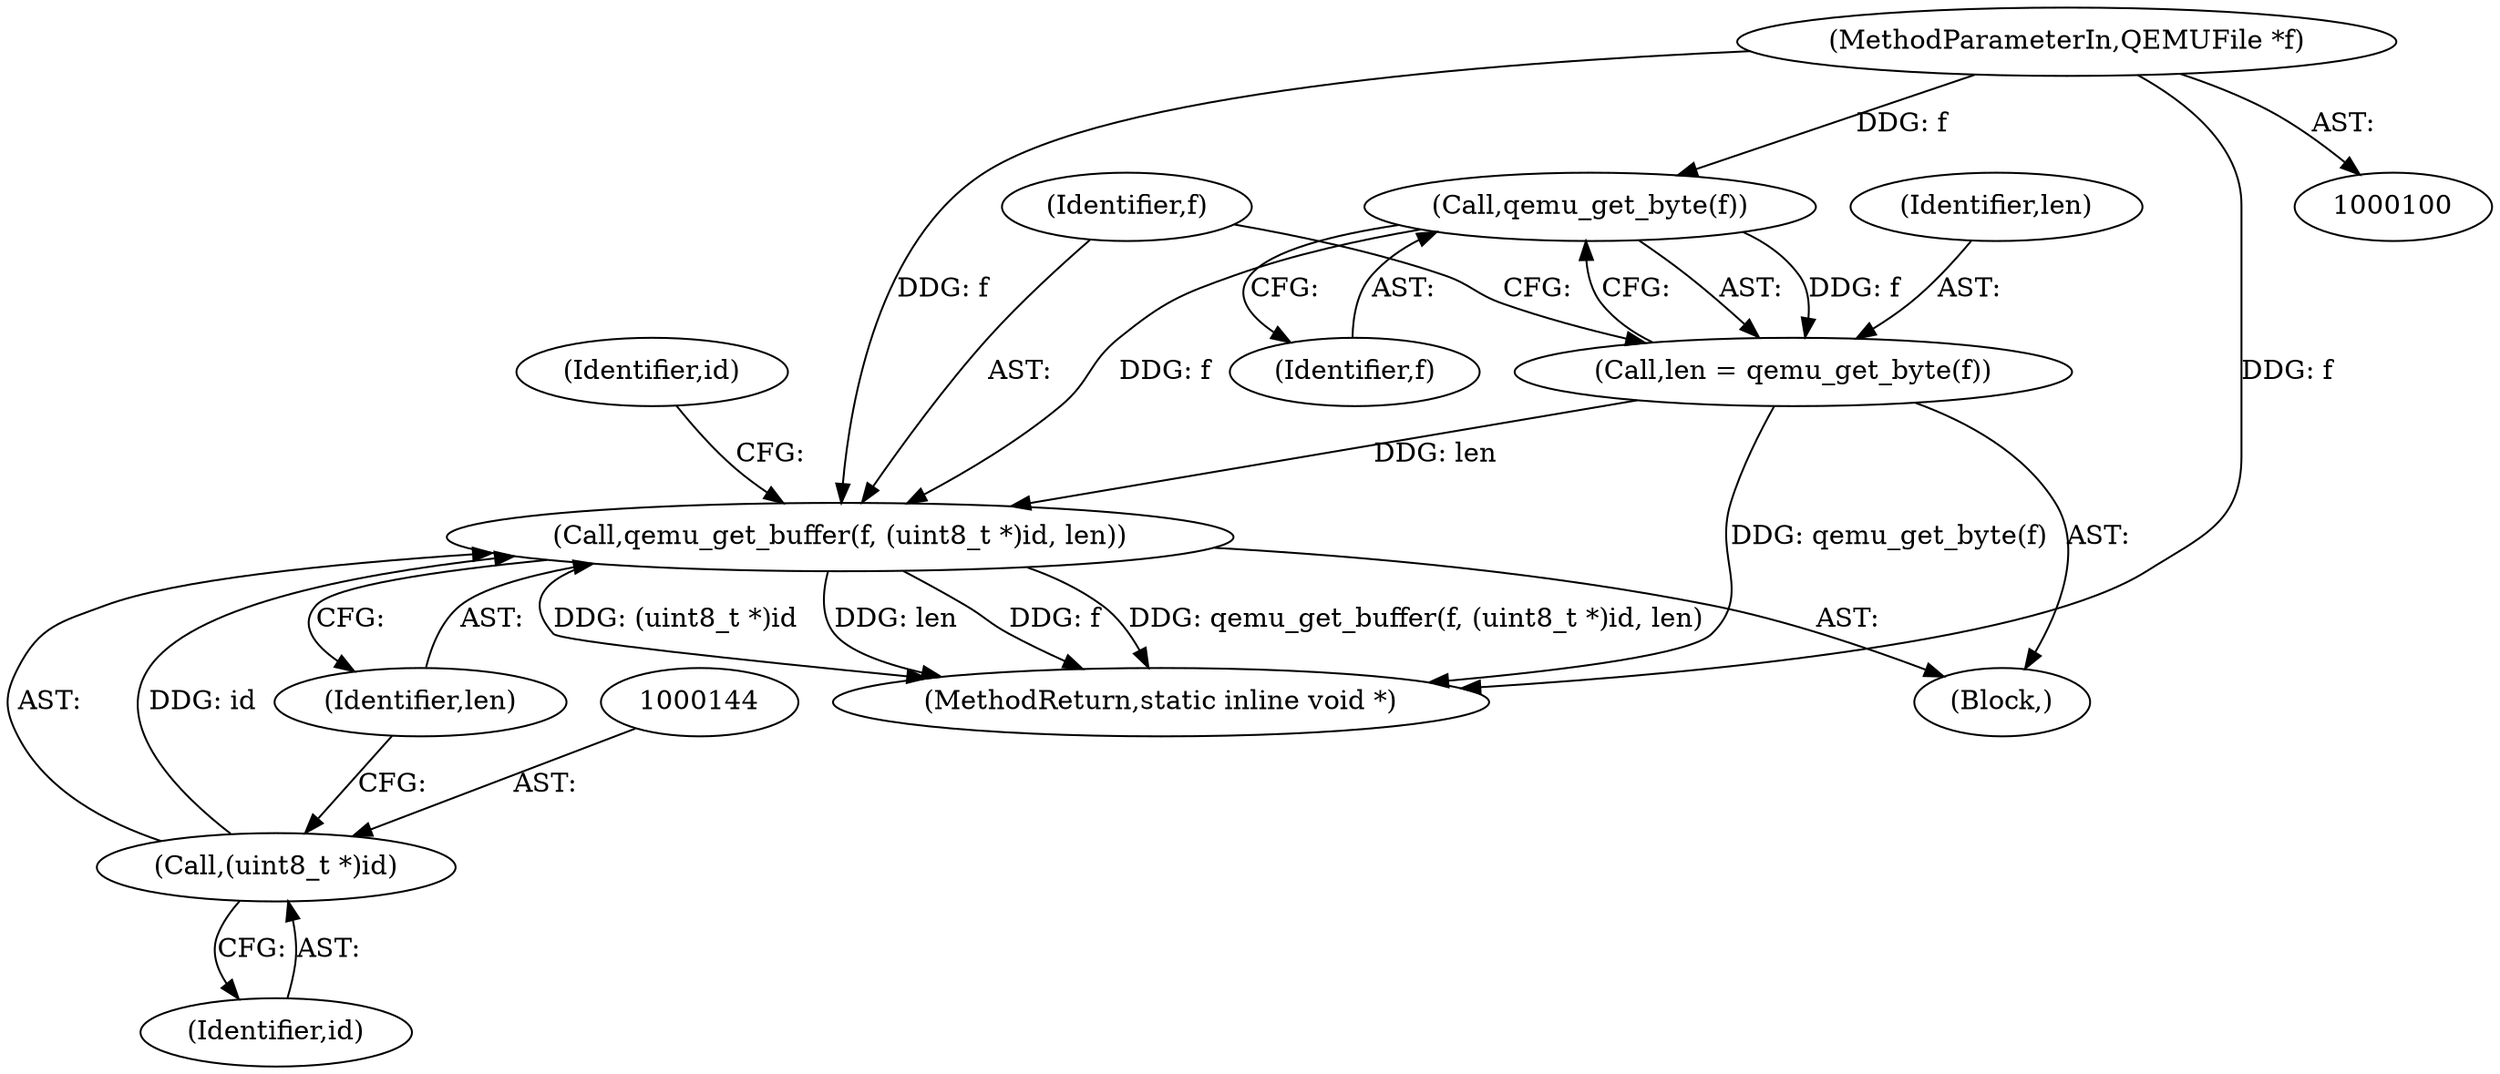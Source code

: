 digraph "0_qemu_0be839a2701369f669532ea5884c15bead1c6e08@pointer" {
"1000141" [label="(Call,qemu_get_buffer(f, (uint8_t *)id, len))"];
"1000139" [label="(Call,qemu_get_byte(f))"];
"1000101" [label="(MethodParameterIn,QEMUFile *f)"];
"1000143" [label="(Call,(uint8_t *)id)"];
"1000137" [label="(Call,len = qemu_get_byte(f))"];
"1000149" [label="(Identifier,id)"];
"1000101" [label="(MethodParameterIn,QEMUFile *f)"];
"1000146" [label="(Identifier,len)"];
"1000179" [label="(MethodReturn,static inline void *)"];
"1000140" [label="(Identifier,f)"];
"1000142" [label="(Identifier,f)"];
"1000145" [label="(Identifier,id)"];
"1000137" [label="(Call,len = qemu_get_byte(f))"];
"1000139" [label="(Call,qemu_get_byte(f))"];
"1000104" [label="(Block,)"];
"1000141" [label="(Call,qemu_get_buffer(f, (uint8_t *)id, len))"];
"1000143" [label="(Call,(uint8_t *)id)"];
"1000138" [label="(Identifier,len)"];
"1000141" -> "1000104"  [label="AST: "];
"1000141" -> "1000146"  [label="CFG: "];
"1000142" -> "1000141"  [label="AST: "];
"1000143" -> "1000141"  [label="AST: "];
"1000146" -> "1000141"  [label="AST: "];
"1000149" -> "1000141"  [label="CFG: "];
"1000141" -> "1000179"  [label="DDG: f"];
"1000141" -> "1000179"  [label="DDG: qemu_get_buffer(f, (uint8_t *)id, len)"];
"1000141" -> "1000179"  [label="DDG: (uint8_t *)id"];
"1000141" -> "1000179"  [label="DDG: len"];
"1000139" -> "1000141"  [label="DDG: f"];
"1000101" -> "1000141"  [label="DDG: f"];
"1000143" -> "1000141"  [label="DDG: id"];
"1000137" -> "1000141"  [label="DDG: len"];
"1000139" -> "1000137"  [label="AST: "];
"1000139" -> "1000140"  [label="CFG: "];
"1000140" -> "1000139"  [label="AST: "];
"1000137" -> "1000139"  [label="CFG: "];
"1000139" -> "1000137"  [label="DDG: f"];
"1000101" -> "1000139"  [label="DDG: f"];
"1000101" -> "1000100"  [label="AST: "];
"1000101" -> "1000179"  [label="DDG: f"];
"1000143" -> "1000145"  [label="CFG: "];
"1000144" -> "1000143"  [label="AST: "];
"1000145" -> "1000143"  [label="AST: "];
"1000146" -> "1000143"  [label="CFG: "];
"1000137" -> "1000104"  [label="AST: "];
"1000138" -> "1000137"  [label="AST: "];
"1000142" -> "1000137"  [label="CFG: "];
"1000137" -> "1000179"  [label="DDG: qemu_get_byte(f)"];
}
